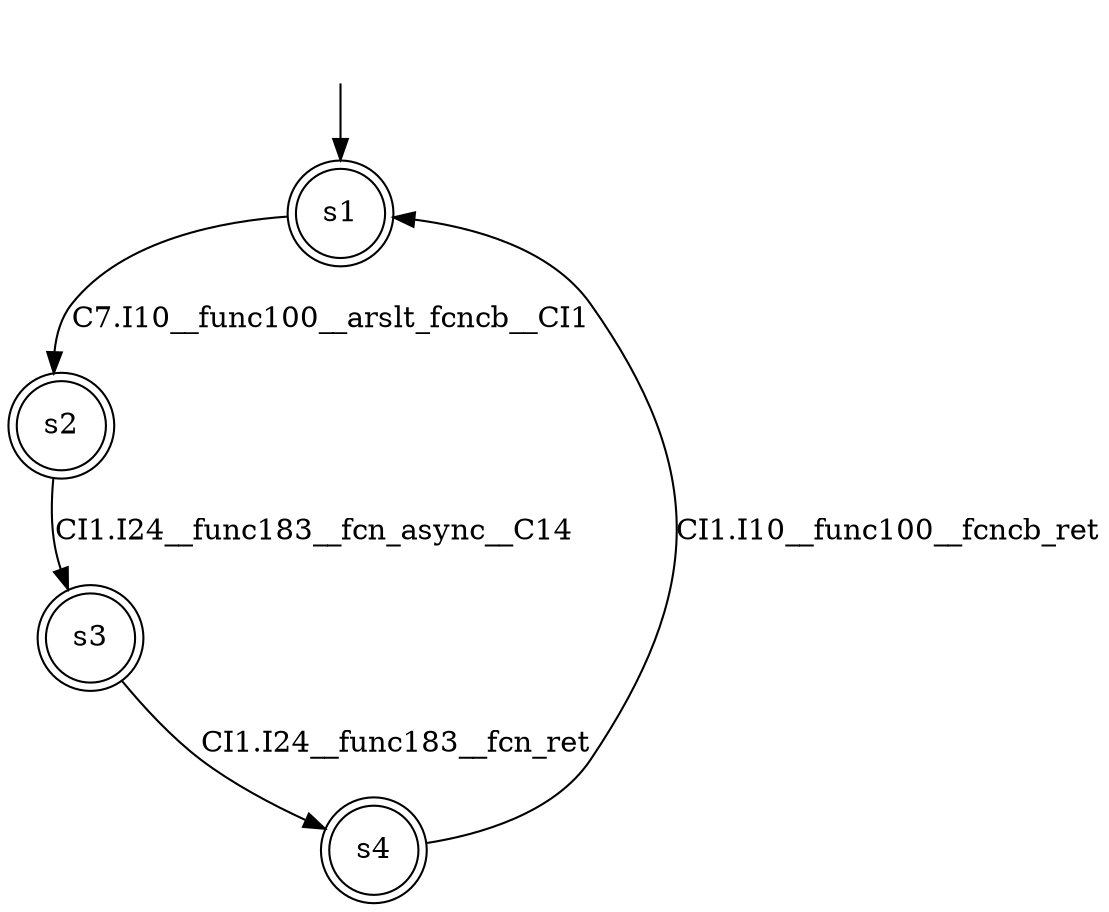 digraph automaton {
	1 [label=<s1> shape="doublecircle"];
	2 [label=<s2> shape="doublecircle"];
	3 [label=<s3> shape="doublecircle"];
	4 [label=<s4> shape="doublecircle"];
	__init1 [label=<> shape="none"];
	__init1 -> 1;
	1 -> 2 [label=<C7.I10__func100__arslt_fcncb__CI1> id="1-0-2"];
	2 -> 3 [label=<CI1.I24__func183__fcn_async__C14> id="2-0-3"];
	3 -> 4 [label=<CI1.I24__func183__fcn_ret> id="3-0-4"];
	4 -> 1 [label=<CI1.I10__func100__fcncb_ret> id="4-0-1"];
}
